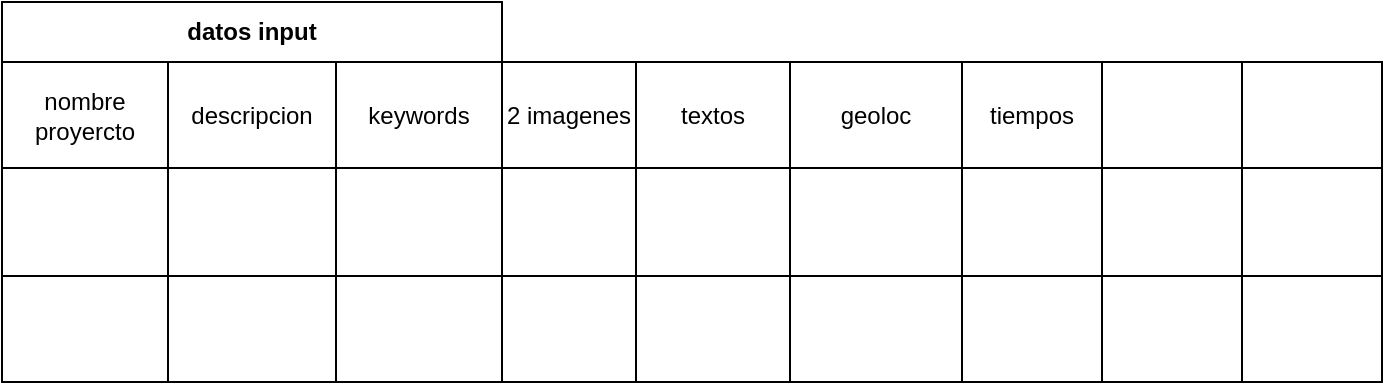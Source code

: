 <mxfile version="13.9.2" type="github">
  <diagram id="R2lEEEUBdFMjLlhIrx00" name="Page-1">
    <mxGraphModel dx="868" dy="487" grid="1" gridSize="10" guides="1" tooltips="1" connect="1" arrows="1" fold="1" page="1" pageScale="1" pageWidth="850" pageHeight="1100" math="0" shadow="0" extFonts="Permanent Marker^https://fonts.googleapis.com/css?family=Permanent+Marker">
      <root>
        <mxCell id="0" />
        <mxCell id="1" parent="0" />
        <mxCell id="7J4058qPtLSuixQyrS5I-5" value="&lt;div&gt;datos input&lt;/div&gt;" style="shape=table;html=1;whiteSpace=wrap;startSize=30;container=1;collapsible=0;childLayout=tableLayout;fontStyle=1;align=center;" vertex="1" parent="1">
          <mxGeometry x="20" y="20" width="250" height="190" as="geometry" />
        </mxCell>
        <mxCell id="7J4058qPtLSuixQyrS5I-6" value="" style="shape=partialRectangle;html=1;whiteSpace=wrap;collapsible=0;dropTarget=0;pointerEvents=0;fillColor=none;top=0;left=0;bottom=0;right=0;points=[[0,0.5],[1,0.5]];portConstraint=eastwest;" vertex="1" parent="7J4058qPtLSuixQyrS5I-5">
          <mxGeometry y="30" width="250" height="53" as="geometry" />
        </mxCell>
        <mxCell id="7J4058qPtLSuixQyrS5I-7" value="nombre proyercto" style="shape=partialRectangle;html=1;whiteSpace=wrap;connectable=0;fillColor=none;top=0;left=0;bottom=0;right=0;overflow=hidden;" vertex="1" parent="7J4058qPtLSuixQyrS5I-6">
          <mxGeometry width="83" height="53" as="geometry" />
        </mxCell>
        <mxCell id="7J4058qPtLSuixQyrS5I-8" value="descripcion" style="shape=partialRectangle;html=1;whiteSpace=wrap;connectable=0;fillColor=none;top=0;left=0;bottom=0;right=0;overflow=hidden;" vertex="1" parent="7J4058qPtLSuixQyrS5I-6">
          <mxGeometry x="83" width="84" height="53" as="geometry" />
        </mxCell>
        <mxCell id="7J4058qPtLSuixQyrS5I-9" value="keywords" style="shape=partialRectangle;html=1;whiteSpace=wrap;connectable=0;fillColor=none;top=0;left=0;bottom=0;right=0;overflow=hidden;" vertex="1" parent="7J4058qPtLSuixQyrS5I-6">
          <mxGeometry x="167" width="83" height="53" as="geometry" />
        </mxCell>
        <mxCell id="7J4058qPtLSuixQyrS5I-10" value="" style="shape=partialRectangle;html=1;whiteSpace=wrap;collapsible=0;dropTarget=0;pointerEvents=0;fillColor=none;top=0;left=0;bottom=0;right=0;points=[[0,0.5],[1,0.5]];portConstraint=eastwest;" vertex="1" parent="7J4058qPtLSuixQyrS5I-5">
          <mxGeometry y="83" width="250" height="54" as="geometry" />
        </mxCell>
        <mxCell id="7J4058qPtLSuixQyrS5I-11" value="" style="shape=partialRectangle;html=1;whiteSpace=wrap;connectable=0;fillColor=none;top=0;left=0;bottom=0;right=0;overflow=hidden;" vertex="1" parent="7J4058qPtLSuixQyrS5I-10">
          <mxGeometry width="83" height="54" as="geometry" />
        </mxCell>
        <mxCell id="7J4058qPtLSuixQyrS5I-12" value="" style="shape=partialRectangle;html=1;whiteSpace=wrap;connectable=0;fillColor=none;top=0;left=0;bottom=0;right=0;overflow=hidden;" vertex="1" parent="7J4058qPtLSuixQyrS5I-10">
          <mxGeometry x="83" width="84" height="54" as="geometry" />
        </mxCell>
        <mxCell id="7J4058qPtLSuixQyrS5I-13" value="" style="shape=partialRectangle;html=1;whiteSpace=wrap;connectable=0;fillColor=none;top=0;left=0;bottom=0;right=0;overflow=hidden;" vertex="1" parent="7J4058qPtLSuixQyrS5I-10">
          <mxGeometry x="167" width="83" height="54" as="geometry" />
        </mxCell>
        <mxCell id="7J4058qPtLSuixQyrS5I-14" value="" style="shape=partialRectangle;html=1;whiteSpace=wrap;collapsible=0;dropTarget=0;pointerEvents=0;fillColor=none;top=0;left=0;bottom=0;right=0;points=[[0,0.5],[1,0.5]];portConstraint=eastwest;" vertex="1" parent="7J4058qPtLSuixQyrS5I-5">
          <mxGeometry y="137" width="250" height="53" as="geometry" />
        </mxCell>
        <mxCell id="7J4058qPtLSuixQyrS5I-15" value="" style="shape=partialRectangle;html=1;whiteSpace=wrap;connectable=0;fillColor=none;top=0;left=0;bottom=0;right=0;overflow=hidden;" vertex="1" parent="7J4058qPtLSuixQyrS5I-14">
          <mxGeometry width="83" height="53" as="geometry" />
        </mxCell>
        <mxCell id="7J4058qPtLSuixQyrS5I-16" value="" style="shape=partialRectangle;html=1;whiteSpace=wrap;connectable=0;fillColor=none;top=0;left=0;bottom=0;right=0;overflow=hidden;" vertex="1" parent="7J4058qPtLSuixQyrS5I-14">
          <mxGeometry x="83" width="84" height="53" as="geometry" />
        </mxCell>
        <mxCell id="7J4058qPtLSuixQyrS5I-17" value="" style="shape=partialRectangle;html=1;whiteSpace=wrap;connectable=0;fillColor=none;top=0;left=0;bottom=0;right=0;overflow=hidden;" vertex="1" parent="7J4058qPtLSuixQyrS5I-14">
          <mxGeometry x="167" width="83" height="53" as="geometry" />
        </mxCell>
        <mxCell id="7J4058qPtLSuixQyrS5I-18" value="" style="shape=table;html=1;whiteSpace=wrap;startSize=0;container=1;collapsible=0;childLayout=tableLayout;" vertex="1" parent="1">
          <mxGeometry x="270" y="50" width="230" height="160" as="geometry" />
        </mxCell>
        <mxCell id="7J4058qPtLSuixQyrS5I-19" value="" style="shape=partialRectangle;html=1;whiteSpace=wrap;collapsible=0;dropTarget=0;pointerEvents=0;fillColor=none;top=0;left=0;bottom=0;right=0;points=[[0,0.5],[1,0.5]];portConstraint=eastwest;" vertex="1" parent="7J4058qPtLSuixQyrS5I-18">
          <mxGeometry width="230" height="53" as="geometry" />
        </mxCell>
        <mxCell id="7J4058qPtLSuixQyrS5I-20" value="2 imagenes" style="shape=partialRectangle;html=1;whiteSpace=wrap;connectable=0;fillColor=none;top=0;left=0;bottom=0;right=0;overflow=hidden;" vertex="1" parent="7J4058qPtLSuixQyrS5I-19">
          <mxGeometry width="67" height="53" as="geometry" />
        </mxCell>
        <mxCell id="7J4058qPtLSuixQyrS5I-21" value="textos" style="shape=partialRectangle;html=1;whiteSpace=wrap;connectable=0;fillColor=none;top=0;left=0;bottom=0;right=0;overflow=hidden;" vertex="1" parent="7J4058qPtLSuixQyrS5I-19">
          <mxGeometry x="67" width="77" height="53" as="geometry" />
        </mxCell>
        <mxCell id="7J4058qPtLSuixQyrS5I-22" value="geoloc" style="shape=partialRectangle;html=1;whiteSpace=wrap;connectable=0;fillColor=none;top=0;left=0;bottom=0;right=0;overflow=hidden;" vertex="1" parent="7J4058qPtLSuixQyrS5I-19">
          <mxGeometry x="144" width="86" height="53" as="geometry" />
        </mxCell>
        <mxCell id="7J4058qPtLSuixQyrS5I-23" value="" style="shape=partialRectangle;html=1;whiteSpace=wrap;collapsible=0;dropTarget=0;pointerEvents=0;fillColor=none;top=0;left=0;bottom=0;right=0;points=[[0,0.5],[1,0.5]];portConstraint=eastwest;" vertex="1" parent="7J4058qPtLSuixQyrS5I-18">
          <mxGeometry y="53" width="230" height="54" as="geometry" />
        </mxCell>
        <mxCell id="7J4058qPtLSuixQyrS5I-24" value="" style="shape=partialRectangle;html=1;whiteSpace=wrap;connectable=0;fillColor=none;top=0;left=0;bottom=0;right=0;overflow=hidden;" vertex="1" parent="7J4058qPtLSuixQyrS5I-23">
          <mxGeometry width="67" height="54" as="geometry" />
        </mxCell>
        <mxCell id="7J4058qPtLSuixQyrS5I-25" value="" style="shape=partialRectangle;html=1;whiteSpace=wrap;connectable=0;fillColor=none;top=0;left=0;bottom=0;right=0;overflow=hidden;" vertex="1" parent="7J4058qPtLSuixQyrS5I-23">
          <mxGeometry x="67" width="77" height="54" as="geometry" />
        </mxCell>
        <mxCell id="7J4058qPtLSuixQyrS5I-26" value="" style="shape=partialRectangle;html=1;whiteSpace=wrap;connectable=0;fillColor=none;top=0;left=0;bottom=0;right=0;overflow=hidden;" vertex="1" parent="7J4058qPtLSuixQyrS5I-23">
          <mxGeometry x="144" width="86" height="54" as="geometry" />
        </mxCell>
        <mxCell id="7J4058qPtLSuixQyrS5I-27" value="" style="shape=partialRectangle;html=1;whiteSpace=wrap;collapsible=0;dropTarget=0;pointerEvents=0;fillColor=none;top=0;left=0;bottom=0;right=0;points=[[0,0.5],[1,0.5]];portConstraint=eastwest;" vertex="1" parent="7J4058qPtLSuixQyrS5I-18">
          <mxGeometry y="107" width="230" height="53" as="geometry" />
        </mxCell>
        <mxCell id="7J4058qPtLSuixQyrS5I-28" value="" style="shape=partialRectangle;html=1;whiteSpace=wrap;connectable=0;fillColor=none;top=0;left=0;bottom=0;right=0;overflow=hidden;" vertex="1" parent="7J4058qPtLSuixQyrS5I-27">
          <mxGeometry width="67" height="53" as="geometry" />
        </mxCell>
        <mxCell id="7J4058qPtLSuixQyrS5I-29" value="" style="shape=partialRectangle;html=1;whiteSpace=wrap;connectable=0;fillColor=none;top=0;left=0;bottom=0;right=0;overflow=hidden;" vertex="1" parent="7J4058qPtLSuixQyrS5I-27">
          <mxGeometry x="67" width="77" height="53" as="geometry" />
        </mxCell>
        <mxCell id="7J4058qPtLSuixQyrS5I-30" value="" style="shape=partialRectangle;html=1;whiteSpace=wrap;connectable=0;fillColor=none;top=0;left=0;bottom=0;right=0;overflow=hidden;" vertex="1" parent="7J4058qPtLSuixQyrS5I-27">
          <mxGeometry x="144" width="86" height="53" as="geometry" />
        </mxCell>
        <mxCell id="7J4058qPtLSuixQyrS5I-31" value="" style="shape=table;html=1;whiteSpace=wrap;startSize=0;container=1;collapsible=0;childLayout=tableLayout;" vertex="1" parent="1">
          <mxGeometry x="500" y="50" width="210" height="160" as="geometry" />
        </mxCell>
        <mxCell id="7J4058qPtLSuixQyrS5I-32" value="" style="shape=partialRectangle;html=1;whiteSpace=wrap;collapsible=0;dropTarget=0;pointerEvents=0;fillColor=none;top=0;left=0;bottom=0;right=0;points=[[0,0.5],[1,0.5]];portConstraint=eastwest;" vertex="1" parent="7J4058qPtLSuixQyrS5I-31">
          <mxGeometry width="210" height="53" as="geometry" />
        </mxCell>
        <mxCell id="7J4058qPtLSuixQyrS5I-33" value="tiempos" style="shape=partialRectangle;html=1;whiteSpace=wrap;connectable=0;fillColor=none;top=0;left=0;bottom=0;right=0;overflow=hidden;" vertex="1" parent="7J4058qPtLSuixQyrS5I-32">
          <mxGeometry width="70" height="53" as="geometry" />
        </mxCell>
        <mxCell id="7J4058qPtLSuixQyrS5I-34" value="" style="shape=partialRectangle;html=1;whiteSpace=wrap;connectable=0;fillColor=none;top=0;left=0;bottom=0;right=0;overflow=hidden;" vertex="1" parent="7J4058qPtLSuixQyrS5I-32">
          <mxGeometry x="70" width="70" height="53" as="geometry" />
        </mxCell>
        <mxCell id="7J4058qPtLSuixQyrS5I-35" value="" style="shape=partialRectangle;html=1;whiteSpace=wrap;connectable=0;fillColor=none;top=0;left=0;bottom=0;right=0;overflow=hidden;" vertex="1" parent="7J4058qPtLSuixQyrS5I-32">
          <mxGeometry x="140" width="70" height="53" as="geometry" />
        </mxCell>
        <mxCell id="7J4058qPtLSuixQyrS5I-36" value="" style="shape=partialRectangle;html=1;whiteSpace=wrap;collapsible=0;dropTarget=0;pointerEvents=0;fillColor=none;top=0;left=0;bottom=0;right=0;points=[[0,0.5],[1,0.5]];portConstraint=eastwest;" vertex="1" parent="7J4058qPtLSuixQyrS5I-31">
          <mxGeometry y="53" width="210" height="54" as="geometry" />
        </mxCell>
        <mxCell id="7J4058qPtLSuixQyrS5I-37" value="" style="shape=partialRectangle;html=1;whiteSpace=wrap;connectable=0;fillColor=none;top=0;left=0;bottom=0;right=0;overflow=hidden;" vertex="1" parent="7J4058qPtLSuixQyrS5I-36">
          <mxGeometry width="70" height="54" as="geometry" />
        </mxCell>
        <mxCell id="7J4058qPtLSuixQyrS5I-38" value="" style="shape=partialRectangle;html=1;whiteSpace=wrap;connectable=0;fillColor=none;top=0;left=0;bottom=0;right=0;overflow=hidden;" vertex="1" parent="7J4058qPtLSuixQyrS5I-36">
          <mxGeometry x="70" width="70" height="54" as="geometry" />
        </mxCell>
        <mxCell id="7J4058qPtLSuixQyrS5I-39" value="" style="shape=partialRectangle;html=1;whiteSpace=wrap;connectable=0;fillColor=none;top=0;left=0;bottom=0;right=0;overflow=hidden;" vertex="1" parent="7J4058qPtLSuixQyrS5I-36">
          <mxGeometry x="140" width="70" height="54" as="geometry" />
        </mxCell>
        <mxCell id="7J4058qPtLSuixQyrS5I-40" value="" style="shape=partialRectangle;html=1;whiteSpace=wrap;collapsible=0;dropTarget=0;pointerEvents=0;fillColor=none;top=0;left=0;bottom=0;right=0;points=[[0,0.5],[1,0.5]];portConstraint=eastwest;" vertex="1" parent="7J4058qPtLSuixQyrS5I-31">
          <mxGeometry y="107" width="210" height="53" as="geometry" />
        </mxCell>
        <mxCell id="7J4058qPtLSuixQyrS5I-41" value="" style="shape=partialRectangle;html=1;whiteSpace=wrap;connectable=0;fillColor=none;top=0;left=0;bottom=0;right=0;overflow=hidden;" vertex="1" parent="7J4058qPtLSuixQyrS5I-40">
          <mxGeometry width="70" height="53" as="geometry" />
        </mxCell>
        <mxCell id="7J4058qPtLSuixQyrS5I-42" value="" style="shape=partialRectangle;html=1;whiteSpace=wrap;connectable=0;fillColor=none;top=0;left=0;bottom=0;right=0;overflow=hidden;" vertex="1" parent="7J4058qPtLSuixQyrS5I-40">
          <mxGeometry x="70" width="70" height="53" as="geometry" />
        </mxCell>
        <mxCell id="7J4058qPtLSuixQyrS5I-43" value="" style="shape=partialRectangle;html=1;whiteSpace=wrap;connectable=0;fillColor=none;top=0;left=0;bottom=0;right=0;overflow=hidden;" vertex="1" parent="7J4058qPtLSuixQyrS5I-40">
          <mxGeometry x="140" width="70" height="53" as="geometry" />
        </mxCell>
      </root>
    </mxGraphModel>
  </diagram>
</mxfile>
